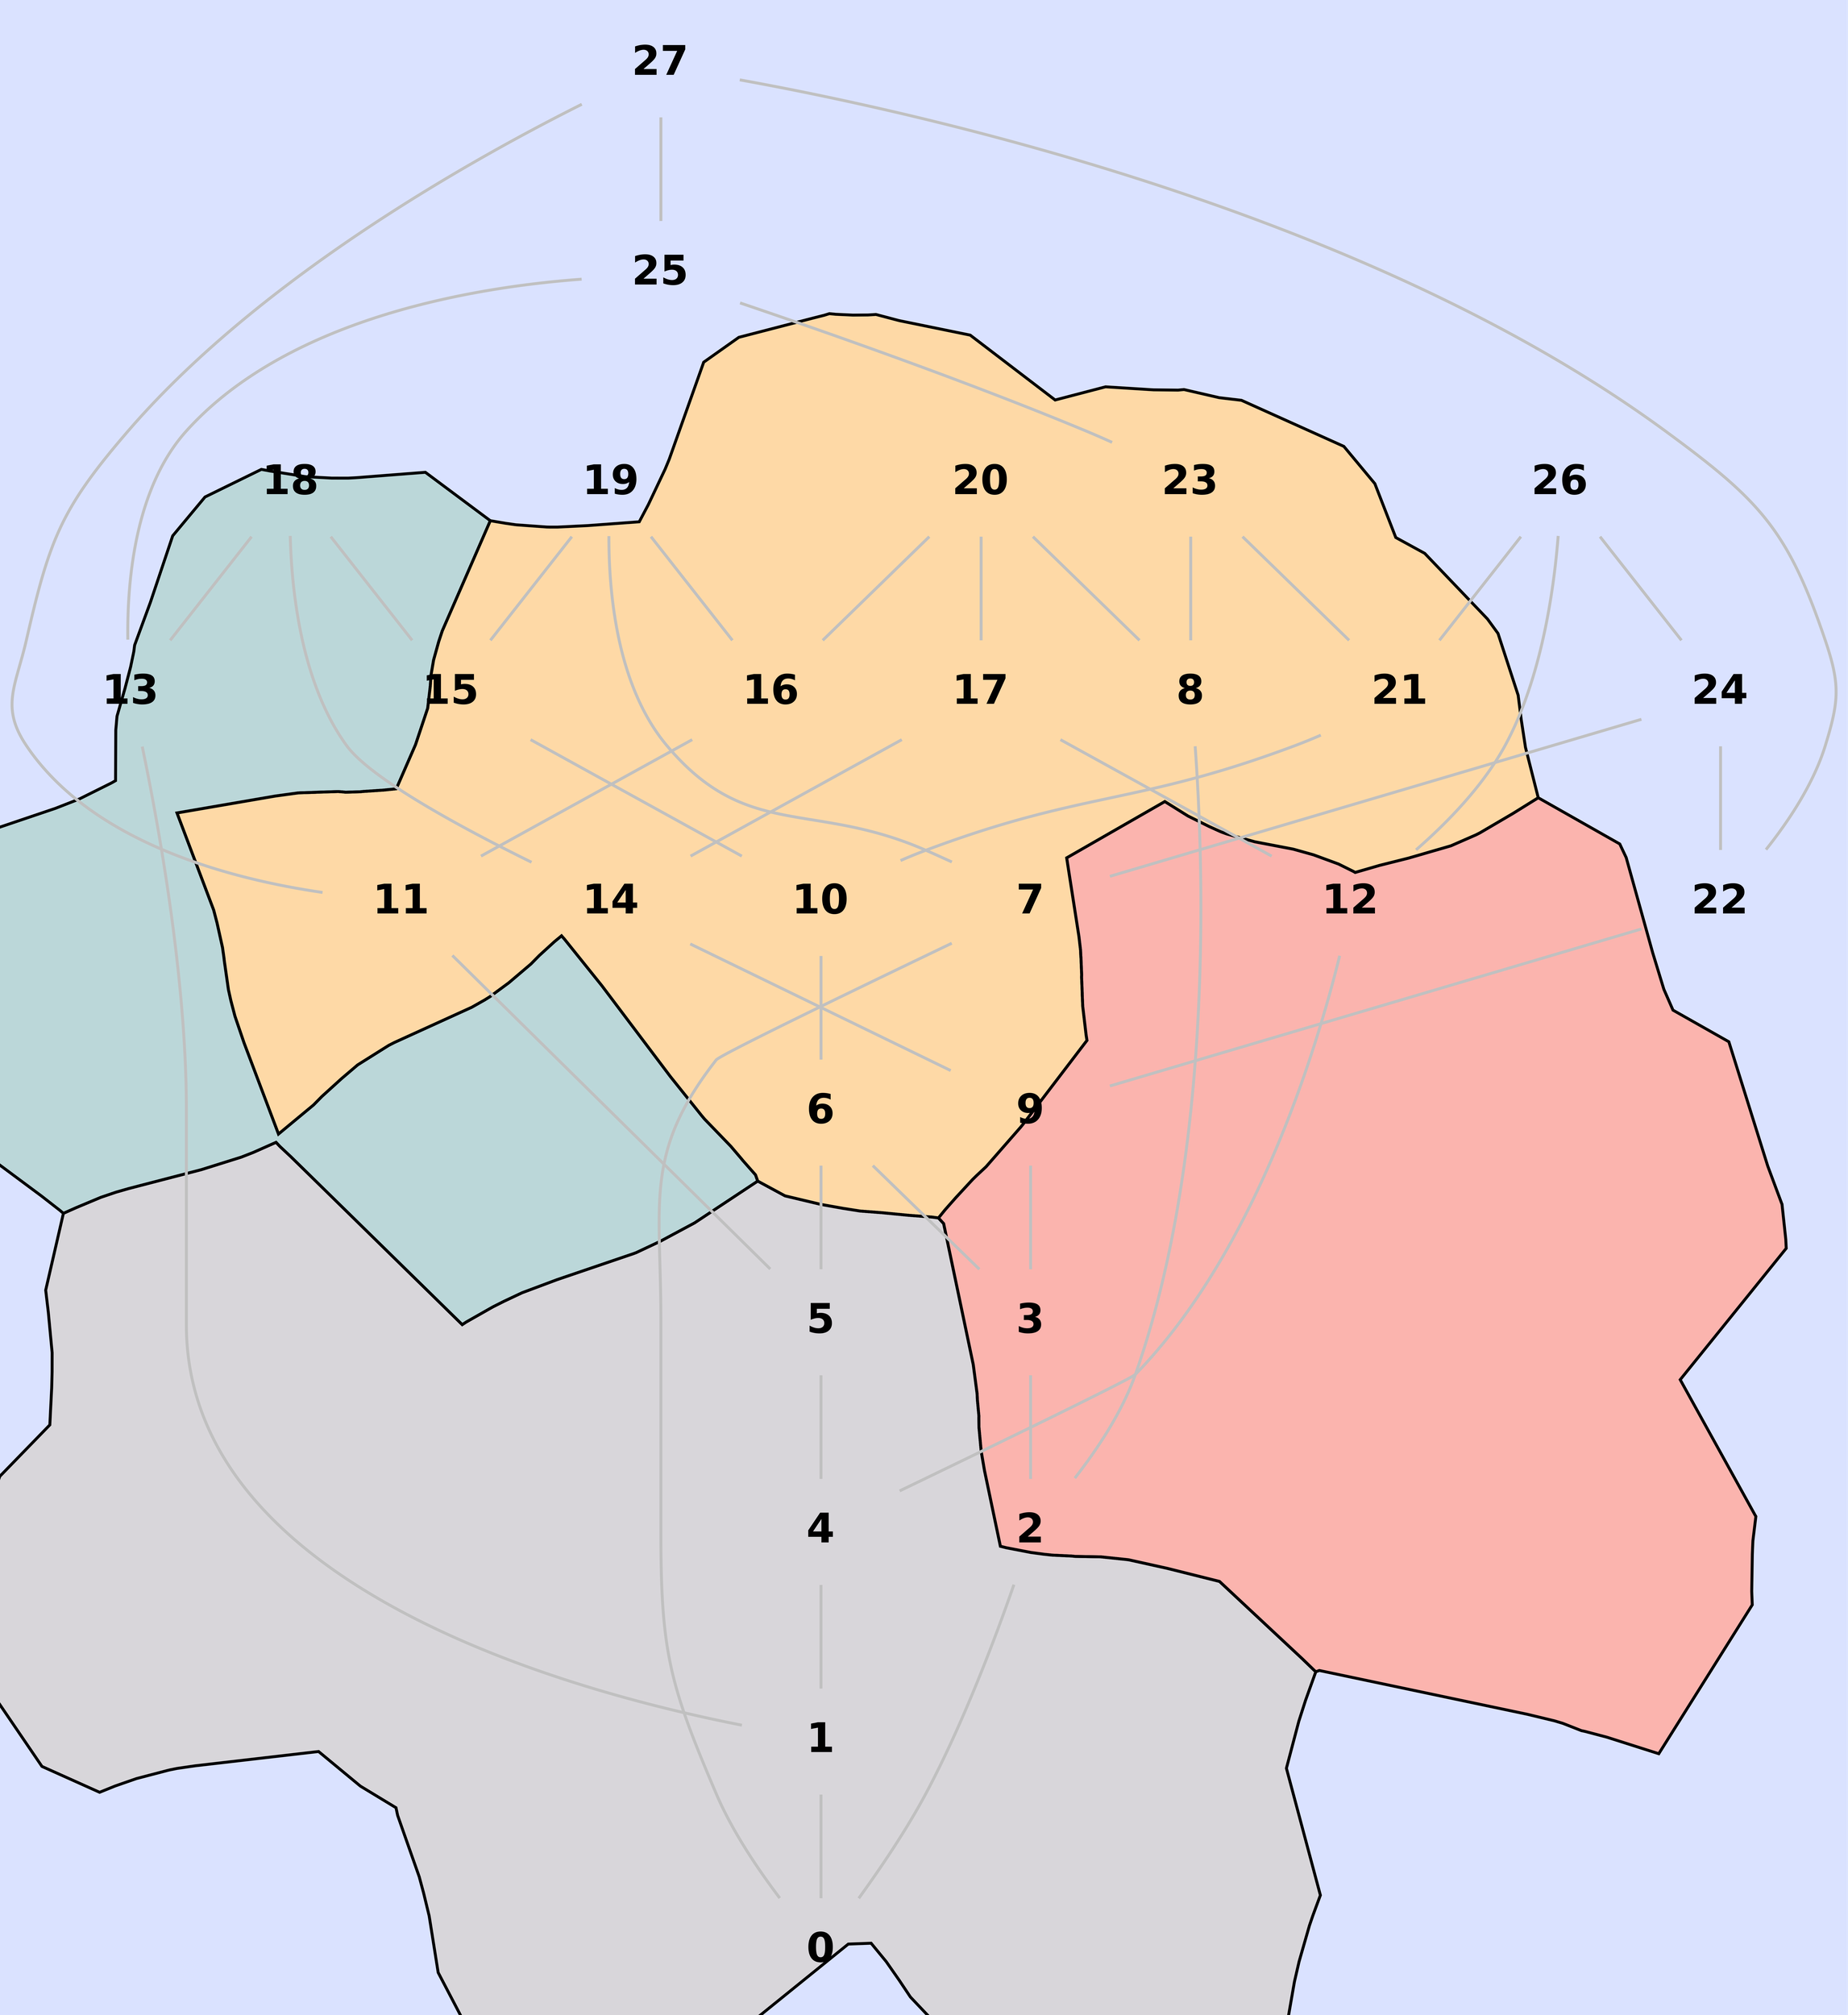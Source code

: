 graph {
	graph [_background=" c 7 -#bbd7d9 C 7 -#bbd7d9 P 120  175.357910 244.041107 187.338867 248.525970 213.531189 257.440704 214.543030 257.817200 222.853409 \
261.730530 234.579163 268.017822 256.282776 282.380981 255.522995 284.518799 251.175873 289.446686 250.563263 290.195557 247.042999 \
294.330109 238.010132 303.685333 237.040878 304.838989 226.265106 318.293579 202.737061 349.489594 189.832428 365.550476 188.889908 \
366.616516 186.411346 364.565430 181.242889 359.848938 178.388885 356.951141 170.773956 350.485107 164.289764 345.711151 162.463531 \
344.576538 158.072357 342.089935 157.711823 320.125885 156.068039 310.402863 156.068039 310.402863 157.711823 320.125885 158.072357 \
342.089935 131.486221 329.985291 129.539062 328.989838 118.852585 322.280243 113.343704 317.594482 106.590546 311.465149 103.683144 \
308.513123 91.663742 298.543274 79.823563 329.877625 76.707115 339.023163 75.286598 344.438782 74.463127 348.139313 73.023438 358.196198 \
72.936096 359.046478 72.428818 362.609772 70.549408 371.061676 69.398071 375.468048 56.797894 408.813660 90.556252 414.618134 98.245705 \
415.673126 99.181580 415.735474 104.412628 415.899933 104.855515 415.929596 112.153481 416.159637 113.735695 416.041809 114.728394 \
415.932678 119.748665 416.089966 120.745110 416.191864 127.760674 416.660004 131.862274 417.077942 132.129730 417.123932 138.727020 \
432.253204 142.913422 444.781982 143.812408 452.472809 144.036224 456.025055 144.942230 461.342438 146.701096 467.657318 147.916763 \
471.327606 164.421143 509.176270 142.115311 525.799988 118.131233 523.931519 115.622993 523.802185 109.947517 523.808716 100.955452 \
524.293945 88.876167 526.222351 85.779938 526.796997 66.424881 517.319153 55.325886 503.988159 47.662132 481.150879 42.252003 466.443146 \
41.959431 464.200165 40.857536 458.932007 38.888660 451.408722 36.191410 442.024872 35.775532 437.301147 35.691513 419.911835 34.402534 \
419.167450 23.199919 413.584686 15.078641 410.405762 16.022369 362.154755 16.022369 362.154755 15.078641 410.405762 -25.044716 396.839874 \
-44.716755 362.023590 -46.112953 359.675629 -44.573696 343.644409 -44.519245 335.783783 -44.684731 331.364044 -29.894360 307.070465 \
10.212512 277.288727 16.601795 272.307983 17.779211 271.305359 22.131281 273.240906 30.662102 276.812286 35.881577 278.580627 35.542698 \
303.012329 35.542698 303.012329 35.881577 278.580627 40.252609 279.831787 65.161575 286.306610 78.895325 290.614960 83.042152 292.238037 \
90.818062 295.690430 90.926033 295.584106 92.139999 294.288055 95.953705 290.711700 154.782028 233.077454 156.013748 233.892593 \
156.360977 234.100403 165.279602 239.165588 169.139999 241.109650 175.357910 244.041107 c 7 -#fed9a6 C 7 -#fed9a6 P 403  469.945770 \
390.817749 465.326538 429.831909 463.043884 431.585052 461.219360 411.589081 459.629120 435.146606 459.572632 435.224915 460.153961 \
437.166290 460.297760 438.694092 460.179779 439.979218 459.731964 440.369446 457.386932 441.712280 455.441162 442.269897 451.301758 \
442.269897 449.185516 441.659760 448.017090 440.989014 444.293182 456.080200 442.550201 473.319305 442.544189 473.315430 418.513580 \
459.438782 416.285583 457.984467 409.361450 452.932861 409.227722 452.843781 409.908386 477.071503 407.942749 489.146088 406.828827 \
488.821045 402.468292 488.821045 401.754456 489.028076 399.021637 477.133087 397.171265 489.559631 396.073944 488.535309 393.779144 \
477.011597 392.409271 485.294067 392.409271 485.294067 393.779144 477.011597 396.073944 488.535309 397.171265 489.559631 399.021637 \
477.133087 401.754456 489.028076 402.468292 488.821045 406.828827 488.821045 407.942749 489.146088 409.908386 477.071503 409.227722 \
452.843781 405.062683 449.514008 398.791321 443.640198 397.854095 444.572052 363.806763 443.017303 357.236725 441.225952 354.573853 \
443.407318 353.862427 444.820435 352.382996 446.368256 351.932922 446.671021 351.477448 447.145111 351.654266 448.953461 351.417725 \
451.354980 349.592743 452.472870 349.592743 452.472870 351.417725 451.354980 351.654266 448.953461 351.477448 447.145111 351.932922 \
446.671021 351.383606 422.709961 348.440887 445.267303 346.962128 444.827789 343.837433 444.827789 343.837433 444.827789 346.962128 \
444.827789 344.027496 421.528595 344.466217 397.461670 337.416931 397.937622 330.296234 397.960510 328.342987 398.219574 321.850067 \
398.868378 317.842865 399.397949 312.797180 400.226654 309.881531 400.985657 303.141968 407.350220 300.812073 418.777527 262.429047 \
428.248657 261.634399 429.113556 260.610992 429.497955 256.920685 432.903168 256.984344 433.116394 257.400818 437.329071 256.856232 \
437.833618 253.896851 439.615356 253.023148 439.866302 253.023148 439.866302 253.896851 439.615356 256.856232 437.833618 257.400818 \
437.329071 256.984344 433.116394 256.920685 432.903168 260.610992 429.497955 258.537567 416.016479 256.681061 432.689362 254.967072 \
431.702362 252.203629 430.895538 250.238083 430.895538 245.023041 432.545227 243.712631 433.310394 243.675888 433.251801 241.051712 \
430.426117 241.051712 430.426117 243.675888 433.251801 243.712631 433.310394 245.023041 432.545227 250.238083 430.895538 252.203629 \
430.895538 254.967072 431.702362 256.681061 432.689362 258.537567 416.016479 260.610992 429.497955 261.634399 429.113556 262.429047 \
428.248657 300.812073 418.777527 303.141968 407.350220 309.881531 400.985657 312.797180 400.226654 317.842865 399.397949 321.850067 \
398.868378 328.342987 398.219574 330.296234 397.960510 337.416931 397.937622 344.466217 397.461670 344.027496 421.528595 346.962128 \
444.827789 348.440887 445.267303 351.383606 422.709961 351.932922 446.671021 352.382996 446.368256 353.862427 444.820435 354.573853 \
443.407318 357.236725 441.225952 363.806763 443.017303 397.854095 444.572052 398.791321 443.640198 405.062683 449.514008 409.227722 \
452.843781 409.361450 452.932861 416.285583 457.984467 418.513580 459.438782 442.544189 473.315430 442.550201 473.319305 444.293182 \
456.080200 448.017090 440.989014 449.185516 441.659760 451.301758 442.269897 455.441162 442.269897 457.386932 441.712280 459.731964 \
440.369446 460.179779 439.979218 460.297760 438.694092 460.153961 437.166290 459.572632 435.224915 458.926239 434.847809 458.926239 \
434.847809 459.572632 435.224915 459.629120 435.146606 461.219360 411.589081 463.043884 431.585052 465.326538 429.831909 469.945770 \
390.817749 461.513702 388.378052 460.947784 388.708618 455.790466 391.269653 447.228851 394.416962 440.194733 396.385193 427.029907 \
398.905823 417.421570 401.590851 415.645813 402.237854 415.142334 402.443024 411.312775 404.173828 404.073456 407.763702 396.122467 \
412.728607 362.409271 393.381653 366.623138 366.349091 367.178802 361.624573 367.251221 359.844055 367.319977 358.980743 367.553986 \
353.273041 367.522858 352.422943 367.750610 346.883545 367.751587 346.433960 367.915039 342.443115 369.084869 332.556671 369.374847 \
330.696442 347.360077 301.833740 346.599487 300.903137 334.710144 287.305054 331.476959 284.288849 330.069794 282.908417 324.270325 \
276.632843 324.541809 343.260162 321.901947 342.475037 319.010284 342.475037 316.860504 343.113251 314.034760 344.835114 313.661591 \
346.093292 313.608276 346.659821 313.819183 348.880646 313.361298 349.383911 312.675507 349.877441 312.675507 349.877441 313.361298 \
349.383911 313.819183 348.880646 313.608276 346.659821 313.661591 346.093292 314.034760 344.835114 313.856781 344.564667 313.472534 \
326.563232 310.367340 340.908661 308.530060 339.254639 284.057037 339.588928 276.194672 326.565552 264.672211 305.544006 265.101562 \
347.204742 265.626465 351.417603 268.863342 362.202637 265.140961 366.245148 265.416992 367.197723 265.515381 368.264709 265.372742 \
369.817841 264.497223 370.632507 262.442169 371.863892 259.359161 372.783478 258.326019 372.783478 258.326019 372.783478 259.359161 \
372.783478 262.442169 371.863892 264.497223 370.632507 265.372742 369.817841 265.515381 368.264709 265.416992 367.197723 265.140961 \
366.245148 268.863342 362.202637 265.626465 351.417603 265.101562 347.204742 264.672211 305.544006 276.194672 326.565552 284.057037 \
339.588928 308.530060 339.254639 310.367340 340.908661 313.472534 326.563232 313.856781 344.564667 314.034760 344.835114 316.860504 \
343.113251 319.010284 342.475037 321.901947 342.475037 324.541809 343.260162 324.270325 276.632843 320.668579 272.558929 318.361725 \
269.721771 316.175568 270.020691 308.125732 270.635040 298.781097 271.540100 291.472260 272.097961 291.355255 272.113983 285.678497 \
273.007019 277.968475 274.376404 265.659363 277.307281 256.282776 282.380981 255.522995 284.518799 251.175873 289.446686 250.563263 \
290.195557 247.042999 294.330109 238.010132 303.685333 237.040878 304.838989 226.265106 318.293579 202.737061 349.489594 189.832428 \
365.550476 188.889908 366.616516 186.411346 364.565430 181.242889 359.848938 178.388885 356.951141 170.773956 350.485107 164.289764 \
345.711151 162.463531 344.576538 158.072357 342.089935 131.486221 329.985291 129.539062 328.989838 118.852585 322.280243 113.343704 \
317.594482 106.590546 311.465149 103.683144 308.513123 91.663742 298.543274 79.823563 329.877625 76.707115 339.023163 75.286598 \
344.438782 74.463127 348.139313 73.023438 358.196198 72.936096 359.046478 72.428818 362.609772 70.549408 371.061676 69.398071 375.468048 \
56.797894 408.813660 90.556252 414.618134 98.245705 415.673126 99.181580 415.735474 104.412628 415.899933 107.359154 376.653870 \
109.374977 374.994965 112.691635 389.732178 114.545097 406.076813 115.083923 399.005890 118.670364 373.240936 120.641006 373.240936 \
120.641006 373.240936 118.670364 373.240936 115.083923 399.005890 114.545097 406.076813 112.691635 389.732178 109.374977 374.994965 \
107.359154 376.653870 104.412628 415.899933 104.855515 415.929596 112.153481 416.159637 113.735695 416.041809 114.728394 415.932678 \
119.748665 416.089966 120.745110 416.191864 127.760674 416.660004 131.862274 417.077942 130.530075 385.259155 131.719131 376.453247 \
131.719131 376.453247 130.530075 385.259155 131.862274 417.077942 132.129730 417.123932 138.727020 432.253204 142.913422 444.781982 \
143.812408 452.472809 144.036224 456.025055 144.942230 461.342438 146.701096 467.657318 147.916763 471.327606 164.421143 509.176270 \
169.592239 508.300110 173.214844 507.774475 183.813782 507.008301 184.888611 506.983032 187.506912 506.985138 197.917755 507.500824 \
215.585327 508.803986 218.719696 514.725403 224.489426 526.917419 225.882874 530.285950 237.723831 563.611206 249.797012 572.154602 \
275.184204 578.738159 279.084930 579.719604 279.177734 550.326416 279.177734 550.326416 279.084930 579.719604 280.897858 580.283203 \
283.012970 580.067017 288.930908 579.787415 294.158478 579.828796 295.259064 537.883606 293.278748 525.711426 296.768555 523.588806 \
296.327454 519.151245 294.689972 518.183533 291.656219 517.257690 291.656219 517.257690 294.689972 518.183533 296.327454 519.151245 \
296.768555 523.588806 293.278748 525.711426 295.259064 537.883606 294.158478 579.828796 296.888580 580.001404 304.841858 577.896362 \
303.008423 556.332947 298.819214 526.018494 298.819214 526.018494 303.008423 556.332947 304.841858 577.896362 329.276215 572.906616 \
358.448456 550.629089 375.758606 555.155090 392.246033 554.117065 400.677124 554.025940 402.705841 554.216553 414.839813 551.418457 \
422.444458 550.526001 457.623016 534.695251 468.265381 521.897461 475.460083 503.396698 485.398773 497.960693 506.946045 475.432220 \
510.569244 470.464417 517.509277 449.175171 517.529053 448.913574 518.551941 440.866760 520.009338 431.322266 524.394348 414.031952 \
515.634766 408.588776 504.364197 401.980011 503.044617 401.306915 494.387787 397.521393 479.809052 393.293701 469.945770 390.817749 \
c 7 -#d8d6da C 7 -#d8d6da P 351  390.804230 1.178511 392.135468 10.183483 392.135468 10.183483 390.804230 1.178511 391.754150 -43.727352 \
392.790802 -43.750431 425.868896 -32.676647 435.535614 -20.632540 435.980804 -19.319971 440.650452 7.464395 442.249969 14.384094 \
445.801910 26.721901 446.992157 30.200056 449.553772 37.137306 437.886169 80.736053 430.885284 78.109741 367.348724 90.906708 366.207275 \
92.649368 364.079376 93.854797 361.794586 96.349609 361.686279 96.430367 360.551880 95.381149 359.331940 94.671127 355.964874 93.674950 \
354.481171 93.674950 351.085815 94.715736 348.278076 96.454269 348.076508 72.781776 345.104919 92.142136 346.333954 94.749565 347.552765 \
96.175087 308.357513 93.713631 308.274689 90.345963 305.294037 90.517776 273.916077 89.638428 273.011810 81.768837 269.866425 92.456490 \
266.935577 84.388176 265.685333 41.378361 264.384308 42.557472 212.260452 38.958424 212.202515 38.914188 211.980042 38.804924 211.779419 \
38.987160 210.048370 40.028854 206.344528 41.195225 203.253189 41.195225 201.328568 40.619354 200.557404 59.857315 197.559982 40.391090 \
196.412247 41.505493 196.339844 41.542942 196.339844 41.542942 196.412247 41.505493 197.559982 40.391090 200.557404 59.857315 201.328568 \
40.619354 203.253189 41.195225 206.344528 41.195225 210.048370 40.028854 211.779419 38.987160 211.980042 38.804924 212.202515 38.914188 \
212.260452 38.958424 264.384308 42.557472 265.685333 41.378361 266.935577 84.388176 269.866425 92.456490 269.879578 92.837914 268.209290 \
95.591324 264.278870 93.095398 263.846588 92.970261 260.520538 92.970261 260.520538 92.970261 263.846588 92.970261 264.278870 93.095398 \
268.209290 95.591324 268.322418 95.974342 267.972626 99.499649 264.807159 101.458969 263.634399 101.802719 263.634399 101.802719 \
264.807159 101.458969 267.972626 99.499649 268.322418 95.974342 268.209290 95.591324 269.879578 92.837914 269.866425 92.456490 273.011810 \
81.768837 273.916077 89.638428 305.294037 90.517776 308.274689 90.345963 308.357513 93.713631 347.552765 96.175087 346.333954 94.749565 \
345.104919 92.142136 348.076508 72.781776 348.278076 96.454269 351.085815 94.715736 354.481171 93.674950 355.964874 93.674950 359.331940 \
94.671127 360.551880 95.381149 361.686279 96.430367 361.794586 96.349609 364.079376 93.854797 366.207275 92.649368 367.348724 90.906708 \
430.885284 78.109741 437.886169 80.736053 442.144623 96.857384 444.461487 104.068214 447.980133 113.863510 447.282318 114.517326 \
443.318207 118.355049 414.902496 144.894623 396.944092 149.388733 383.768890 152.312759 383.182281 152.391251 374.114227 153.341660 \
365.305847 153.490753 364.044952 153.623138 357.558716 153.922211 354.767731 154.213974 350.141693 154.833206 341.680023 156.461853 \
339.636444 156.973251 334.168365 183.010681 297.840393 187.731812 296.358429 189.214371 295.570557 189.541901 293.985687 190.988602 \
292.556335 193.286133 289.469238 191.362503 286.872375 190.581360 284.605255 190.581360 283.267822 190.970581 280.402039 180.928558 \
278.131805 191.651550 276.547028 190.676514 269.616791 194.016403 254.766083 194.600845 254.671188 193.987900 241.449036 194.075195 \
236.104370 192.531418 236.351746 148.149170 231.853943 147.442230 228.351257 146.669739 226.502609 146.203308 223.124985 145.133041 \
218.720901 136.690506 214.405548 124.009743 175.230377 129.549438 174.031631 130.998581 172.541580 131.609344 169.354919 134.615036 \
168.855209 134.162201 166.906296 133.036697 164.416565 132.325546 161.796722 132.325546 161.796722 132.325546 164.416565 132.325546 \
166.906296 133.036697 168.855209 134.162201 169.354919 134.615036 172.541580 131.609344 174.031631 130.998581 175.230377 129.549438 \
214.405548 124.009743 218.720901 136.690506 223.124985 145.133041 217.227997 150.596283 215.593185 151.920990 212.226440 154.839096 \
212.364792 160.266846 212.364792 160.266846 212.226440 154.839096 215.593185 151.920990 217.227997 150.596283 223.124985 145.133041 \
226.502609 146.203308 228.351257 146.669739 227.969742 196.821838 226.080627 196.255753 221.289001 196.255753 220.704865 196.425079 \
220.704865 196.425079 221.289001 196.255753 226.080627 196.255753 227.969742 196.821838 228.351257 146.669739 231.853943 147.442230 \
236.351746 148.149170 236.104370 192.531418 233.792267 194.281052 232.641159 196.735641 231.476486 198.066467 230.637009 198.694321 \
230.760681 200.000504 230.548019 202.212860 230.428436 202.616852 226.815399 204.834183 226.267319 204.990494 221.864151 204.990494 \
220.639786 204.636993 220.639786 204.636993 221.864151 204.990494 226.267319 204.990494 226.815399 204.834183 230.428436 202.616852 \
230.548019 202.212860 230.760681 200.000504 230.637009 198.694321 231.476486 198.066467 232.641159 196.735641 233.792267 194.281052 \
236.104370 192.531418 241.449036 194.075195 254.671188 193.987900 254.766083 194.600845 269.616791 194.016403 276.547028 190.676514 \
278.131805 191.651550 280.402039 180.928558 283.267822 190.970581 284.605255 190.581360 286.872375 190.581360 289.469238 191.362503 \
292.556335 193.286133 293.985687 190.988602 295.570557 189.541901 296.358429 189.214371 297.840393 187.731812 334.168365 183.010681 \
333.039673 189.595276 332.276154 197.854385 332.235870 201.024857 332.253876 201.692017 331.748657 207.138016 331.626526 209.463776 \
330.321716 219.327194 320.146271 267.779602 320.107788 267.823120 318.361725 269.721771 316.175568 270.020691 308.125732 270.635040 \
298.781097 271.540100 291.472260 272.097961 291.355255 272.113983 285.678497 273.007019 277.968475 274.376404 265.659363 277.307281 \
256.282776 282.380981 234.579163 268.017822 222.853409 261.730530 214.543030 257.817200 213.531189 257.440704 187.338867 248.525970 \
175.357910 244.041107 169.139999 241.109650 165.279602 239.165588 156.360977 234.100403 156.013748 233.892593 154.782028 233.077454 \
95.953705 290.711700 92.139999 294.288055 91.923546 286.969025 93.014641 230.658524 104.426994 228.648727 105.205162 228.608368 \
154.564362 231.939941 153.929108 226.877625 87.958199 222.260315 87.820312 220.737366 87.283936 220.264404 85.122627 219.010757 \
82.851303 218.344025 82.851303 218.344025 85.122627 219.010757 87.283936 220.264404 87.820312 220.737366 87.958199 222.260315 153.929108 \
226.877625 154.564362 231.939941 105.205162 228.608368 104.426994 228.648727 93.014641 230.658524 91.923546 286.969025 92.139999 \
294.288055 90.926033 295.584106 90.818062 295.690430 83.042152 292.238037 78.895325 290.614960 65.161575 286.306610 40.252609 279.831787 \
35.881577 278.580627 30.662102 276.812286 22.131281 273.240906 17.779211 271.305359 11.697121 244.928772 12.585666 237.434464 13.911119 \
223.445145 13.898108 216.854004 13.754057 211.339111 13.117763 198.659698 -4.086069 180.958847 -12.895233 155.204651 36.311695 145.224701 \
36.311695 145.224701 -12.895233 155.204651 -16.751871 144.849808 -15.391691 141.327988 -11.597813 128.676132 -7.005706 106.943649 \
10.412816 81.367630 30.214800 72.482719 35.550537 74.641975 42.899456 77.197311 54.115818 80.130951 56.806538 80.676575 63.021141 \
81.576935 105.433922 86.487595 119.806061 74.595757 132.028519 67.183418 132.583679 64.562447 140.010971 43.450630 141.518356 37.865250 \
143.418610 30.026966 146.514069 10.580251 156.122986 -7.794838 190.422607 -22.374018 192.598328 -22.471031 195.879257 -22.705635 \
208.439865 -24.625549 215.511566 -26.274740 225.037079 -29.261978 227.426056 -28.109972 287.383972 20.357492 295.230652 20.654106 \
300.413391 14.342746 304.898590 7.916240 308.717987 2.191984 342.918915 -33.933601 360.750549 -36.640205 375.923218 -39.406528 377.407410 \
-39.807907 383.113495 -41.521538 383.176544 -41.542320 388.985657 -43.807552 391.754150 -43.727352 390.804230 1.178511 c 7 -#fbb4ae \
C 7 -#fbb4ae P 291  367.251221 359.844055 367.178802 361.624573 366.623138 366.349091 402.113708 365.088867 404.457275 389.275909 \
405.596130 374.966003 404.688599 362.829254 407.999390 359.476807 407.550049 357.981232 407.467224 357.102203 407.600647 355.673645 \
411.646454 353.136139 412.580994 352.866730 415.091461 352.866730 415.091461 352.866730 412.580994 352.866730 411.646454 353.136139 \
407.600647 355.673645 407.467224 357.102203 407.550049 357.981232 407.999390 359.476807 404.688599 362.829254 405.596130 374.966003 \
404.457275 389.275909 402.113708 365.088867 366.623138 366.349091 362.409271 393.381653 396.122467 412.728607 404.073456 407.763702 \
411.312775 404.173828 415.142334 402.443024 415.645813 402.237854 417.421570 401.590851 427.029907 398.905823 426.756012 394.118805 \
426.756012 394.118805 427.029907 398.905823 440.194733 396.385193 447.228851 394.416962 455.790466 391.269653 460.947784 388.708618 \
461.513702 388.378052 469.945770 390.817749 479.809052 393.293701 494.387787 397.521393 494.082764 386.731598 493.031311 372.162506 \
491.895081 364.825378 491.853943 349.580231 491.853943 349.580231 491.895081 364.825378 493.031311 372.162506 494.082764 386.731598 \
494.387787 397.521393 503.044617 401.306915 504.364197 401.980011 506.324341 363.715454 508.780518 352.621765 506.136292 349.816101 \
504.979706 349.043640 505.311615 345.682770 505.249420 345.030426 504.371002 344.200500 501.963562 342.758331 500.454102 342.324280 \
497.404419 342.324280 497.404419 342.324280 500.454102 342.324280 501.963562 342.758331 504.371002 344.200500 505.249420 345.030426 \
505.311615 345.682770 504.979706 349.043640 506.136292 349.816101 508.780518 352.621765 506.324341 363.715454 504.364197 401.980011 \
515.634766 408.588776 524.394348 414.031952 552.391235 398.163208 554.602600 393.489838 563.704651 360.807800 567.540833 348.255920 \
570.682617 341.087677 589.866760 330.231476 603.226562 287.544708 608.035217 274.646576 608.124207 274.464417 609.421692 262.365936 \
609.571533 259.341034 609.574829 259.296326 573.157776 214.183395 598.911438 167.615936 599.148621 167.212097 598.124573 158.830856 \
597.929871 154.247314 597.728821 141.523697 597.903381 136.853592 565.796021 85.731926 547.899048 91.427307 547.087585 119.875397 \
547.740173 146.734314 547.740173 146.734314 547.087585 119.875397 547.899048 91.427307 540.445068 93.395042 539.229980 93.649147 \
532.855347 96.153976 529.987732 97.017403 520.679260 99.263420 449.184082 114.315071 447.980133 113.863510 447.282318 114.517326 \
443.318207 118.355049 414.902496 144.894623 419.728210 190.363892 450.712463 195.341904 452.841583 197.683411 453.059631 197.810226 \
453.897339 198.737061 444.167328 201.757324 455.935699 204.102325 456.294189 200.437088 459.195496 198.713394 460.395599 198.367737 \
465.118195 198.367737 466.872314 198.869659 468.645538 199.878098 472.770477 166.937088 472.770477 166.937088 468.645538 199.878098 \
469.150909 200.325119 469.312500 201.990921 469.036743 204.766464 469.627991 205.379288 469.751343 205.577347 468.729401 225.359543 \
470.541046 264.954254 470.524017 268.452087 476.508820 263.408630 520.157104 268.940094 520.157104 268.940094 476.508820 263.408630 \
470.524017 268.452087 470.541046 264.954254 468.729401 225.359543 469.751343 205.577347 469.627991 205.379288 469.036743 204.766464 \
469.312500 201.990921 469.150909 200.325119 468.645538 199.878098 466.872314 198.869659 465.118195 198.367737 460.395599 198.367737 \
459.195496 198.713394 456.294189 200.437088 455.935699 204.102325 455.977020 204.541336 456.812805 205.330963 457.861450 205.963776 \
459.908356 220.432343 459.470062 261.930756 457.473755 260.637756 446.361877 254.283997 423.304108 242.057007 412.618439 245.666138 \
410.805084 270.296783 411.497742 281.858612 411.497742 281.858612 410.805084 270.296783 412.618439 245.666138 423.304108 242.057007 \
446.361877 254.283997 457.473755 260.637756 459.470062 261.930756 459.908356 220.432343 457.861450 205.963776 456.812805 205.330963 \
455.977020 204.541336 455.935699 204.102325 444.167328 201.757324 453.897339 198.737061 453.059631 197.810226 452.841583 197.683411 \
450.712463 195.341904 419.728210 190.363892 414.902496 144.894623 396.944092 149.388733 390.125488 200.877991 390.125488 200.877991 \
396.944092 149.388733 383.768890 152.312759 383.182281 152.391251 374.114227 153.341660 365.305847 153.490753 364.044952 153.623138 \
366.832092 192.713898 365.871704 200.978806 365.871704 200.978806 366.832092 192.713898 364.044952 153.623138 357.558716 153.922211 \
354.767731 154.213974 350.141693 154.833206 341.680023 156.461853 339.636444 156.973251 334.168365 183.010681 333.039673 189.595276 \
332.276154 197.854385 332.235870 201.024857 332.253876 201.692017 331.748657 207.138016 331.626526 209.463776 330.321716 219.327194 \
360.336670 215.788956 366.120575 216.831116 368.233582 215.192291 372.017029 238.874908 371.177429 211.006302 371.366272 210.796112 \
374.332184 212.616165 374.332184 212.616165 371.366272 210.796112 371.177429 211.006302 372.017029 238.874908 368.233582 215.192291 \
366.120575 216.831116 360.336670 215.788956 330.321716 219.327194 320.146271 267.779602 320.107788 267.823120 318.361725 269.721771 \
320.668579 272.558929 324.270325 276.632843 330.069794 282.908417 331.476959 284.288849 334.710144 287.305054 346.599487 300.903137 \
347.360077 301.833740 387.089386 297.015350 389.688354 293.901520 390.055176 293.654144 388.532776 324.945801 393.720581 323.935608 \
393.820068 307.046082 391.647064 292.514130 392.679749 291.392059 392.641754 290.995392 393.032471 287.098114 393.609680 286.566437 \
395.237854 285.618439 396.582733 285.227295 396.582733 285.227295 395.237854 285.618439 393.609680 286.566437 393.032471 287.098114 \
392.641754 290.995392 392.679749 291.392059 391.647064 292.514130 393.820068 307.046082 393.720581 323.935608 396.528748 323.692749 \
401.371552 323.535828 404.162720 323.596954 406.113403 323.428436 406.715637 323.441528 409.433350 323.205902 409.849945 306.980896 \
409.849945 306.980896 409.433350 323.205902 406.715637 323.441528 406.113403 323.428436 404.162720 323.596954 401.371552 323.535828 \
396.528748 323.692749 393.720581 323.935608 388.532776 324.945801 390.055176 293.654144 389.688354 293.901520 387.089386 297.015350 \
347.360077 301.833740 369.374847 330.696442 369.084869 332.556671 367.915039 342.443115 367.751587 346.433960 367.750610 346.883545 \
367.522858 352.422943 367.553986 353.273041 367.319977 358.980743 367.251221 359.844055 c 7 -#000000 L 109  34.402534 419.167450 \
35.691513 419.911835 35.775532 437.301147 36.191410 442.024872 38.888660 451.408722 40.857536 458.932007 41.959431 464.200165 42.252003 \
466.443146 47.662132 481.150879 55.325886 503.988159 66.424881 517.319153 85.779938 526.796997 88.876167 526.222351 100.955452 524.293945 \
109.947517 523.808716 115.622993 523.802185 118.131233 523.931519 142.115311 525.799988 164.421143 509.176270 147.916763 471.327606 \
146.701096 467.657318 144.942230 461.342438 144.036224 456.025055 143.812408 452.472809 142.913422 444.781982 138.727020 432.253204 \
132.129730 417.123932 131.862274 417.077942 127.760674 416.660004 120.745110 416.191864 119.748665 416.089966 114.728394 415.932678 \
113.735695 416.041809 112.153481 416.159637 104.855515 415.929596 104.412628 415.899933 99.181580 415.735474 98.245705 415.673126 \
90.556252 414.618134 56.797894 408.813660 69.398071 375.468048 70.549408 371.061676 72.428818 362.609772 72.936096 359.046478 73.023438 \
358.196198 74.463127 348.139313 75.286598 344.438782 76.707115 339.023163 79.823563 329.877625 91.663742 298.543274 103.683144 308.513123 \
106.590546 311.465149 113.343704 317.594482 118.852585 322.280243 129.539062 328.989838 131.486221 329.985291 158.072357 342.089935 \
162.463531 344.576538 164.289764 345.711151 170.773956 350.485107 178.388885 356.951141 181.242889 359.848938 186.411346 364.565430 \
188.889908 366.616516 189.832428 365.550476 202.737061 349.489594 226.265106 318.293579 237.040878 304.838989 238.010132 303.685333 \
247.042999 294.330109 250.563263 290.195557 251.175873 289.446686 255.522995 284.518799 256.282776 282.380981 234.579163 268.017822 \
222.853409 261.730530 214.543030 257.817200 213.531189 257.440704 187.338867 248.525970 175.357910 244.041107 169.139999 241.109650 \
165.279602 239.165588 156.360977 234.100403 156.013748 233.892593 154.782028 233.077454 95.953705 290.711700 92.139999 294.288055 \
90.926033 295.584106 90.818062 295.690430 83.042152 292.238037 78.895325 290.614960 65.161575 286.306610 40.252609 279.831787 35.881577 \
278.580627 30.662102 276.812286 22.131281 273.240906 17.779211 271.305359 16.601795 272.307983 10.212512 277.288727 -29.894360 307.070465 \
-44.684731 331.364044 -44.519245 335.783783 -44.573696 343.644409 -46.112953 359.675629 -44.716755 362.023590 -25.044716 396.839874 \
15.078641 410.405762 23.199919 413.584686 34.402534 419.167450 c 7 -#000000 L 142  173.214844 507.774475 169.592239 508.300110 164.421143 \
509.176270 147.916763 471.327606 146.701096 467.657318 144.942230 461.342438 144.036224 456.025055 143.812408 452.472809 142.913422 \
444.781982 138.727020 432.253204 132.129730 417.123932 131.862274 417.077942 127.760674 416.660004 120.745110 416.191864 119.748665 \
416.089966 114.728394 415.932678 113.735695 416.041809 112.153481 416.159637 104.855515 415.929596 104.412628 415.899933 99.181580 \
415.735474 98.245705 415.673126 90.556252 414.618134 56.797894 408.813660 69.398071 375.468048 70.549408 371.061676 72.428818 362.609772 \
72.936096 359.046478 73.023438 358.196198 74.463127 348.139313 75.286598 344.438782 76.707115 339.023163 79.823563 329.877625 91.663742 \
298.543274 103.683144 308.513123 106.590546 311.465149 113.343704 317.594482 118.852585 322.280243 129.539062 328.989838 131.486221 \
329.985291 158.072357 342.089935 162.463531 344.576538 164.289764 345.711151 170.773956 350.485107 178.388885 356.951141 181.242889 \
359.848938 186.411346 364.565430 188.889908 366.616516 189.832428 365.550476 202.737061 349.489594 226.265106 318.293579 237.040878 \
304.838989 238.010132 303.685333 247.042999 294.330109 250.563263 290.195557 251.175873 289.446686 255.522995 284.518799 256.282776 \
282.380981 265.659363 277.307281 277.968475 274.376404 285.678497 273.007019 291.355255 272.113983 291.472260 272.097961 298.781097 \
271.540100 308.125732 270.635040 316.175568 270.020691 318.361725 269.721771 320.668579 272.558929 324.270325 276.632843 330.069794 \
282.908417 331.476959 284.288849 334.710144 287.305054 346.599487 300.903137 347.360077 301.833740 369.374847 330.696442 369.084869 \
332.556671 367.915039 342.443115 367.751587 346.433960 367.750610 346.883545 367.522858 352.422943 367.553986 353.273041 367.319977 \
358.980743 367.251221 359.844055 367.178802 361.624573 366.623138 366.349091 362.409271 393.381653 396.122467 412.728607 404.073456 \
407.763702 411.312775 404.173828 415.142334 402.443024 415.645813 402.237854 417.421570 401.590851 427.029907 398.905823 440.194733 \
396.385193 447.228851 394.416962 455.790466 391.269653 460.947784 388.708618 461.513702 388.378052 469.945770 390.817749 479.809052 \
393.293701 494.387787 397.521393 503.044617 401.306915 504.364197 401.980011 515.634766 408.588776 524.394348 414.031952 520.009338 \
431.322266 518.551941 440.866760 517.529053 448.913574 517.509277 449.175171 510.569244 470.464417 506.946045 475.432220 485.398773 \
497.960693 475.460083 503.396698 468.265381 521.897461 457.623016 534.695251 422.444458 550.526001 414.839813 551.418457 402.705841 \
554.216553 400.677124 554.025940 392.246033 554.117065 375.758606 555.155090 358.448456 550.629089 329.276215 572.906616 304.841858 \
577.896362 296.888580 580.001404 294.158478 579.828796 288.930908 579.787415 283.012970 580.067017 280.897858 580.283203 279.084930 \
579.719604 275.184204 578.738159 249.797012 572.154602 237.723831 563.611206 225.882874 530.285950 224.489426 526.917419 218.719696 \
514.725403 215.585327 508.803986 197.917755 507.500824 187.506912 506.985138 184.888611 506.983032 183.813782 507.008301 173.214844 \
507.774475 c 7 -#000000 L 119  54.115818 80.130951 42.899456 77.197311 35.550537 74.641975 30.214800 72.482719 10.412816 81.367630 \
-7.005706 106.943649 -11.597813 128.676132 -15.391691 141.327988 -16.751871 144.849808 -12.895233 155.204651 -4.086069 180.958847 \
13.117763 198.659698 13.754057 211.339111 13.898108 216.854004 13.911119 223.445145 12.585666 237.434464 11.697121 244.928772 17.779211 \
271.305359 22.131281 273.240906 30.662102 276.812286 35.881577 278.580627 40.252609 279.831787 65.161575 286.306610 78.895325 290.614960 \
83.042152 292.238037 90.818062 295.690430 90.926033 295.584106 92.139999 294.288055 95.953705 290.711700 154.782028 233.077454 156.013748 \
233.892593 156.360977 234.100403 165.279602 239.165588 169.139999 241.109650 175.357910 244.041107 187.338867 248.525970 213.531189 \
257.440704 214.543030 257.817200 222.853409 261.730530 234.579163 268.017822 256.282776 282.380981 265.659363 277.307281 277.968475 \
274.376404 285.678497 273.007019 291.355255 272.113983 291.472260 272.097961 298.781097 271.540100 308.125732 270.635040 316.175568 \
270.020691 318.361725 269.721771 320.107788 267.823120 320.146271 267.779602 330.321716 219.327194 331.626526 209.463776 331.748657 \
207.138016 332.253876 201.692017 332.235870 201.024857 332.276154 197.854385 333.039673 189.595276 334.168365 183.010681 339.636444 \
156.973251 341.680023 156.461853 350.141693 154.833206 354.767731 154.213974 357.558716 153.922211 364.044952 153.623138 365.305847 \
153.490753 374.114227 153.341660 383.182281 152.391251 383.768890 152.312759 396.944092 149.388733 414.902496 144.894623 443.318207 \
118.355049 447.282318 114.517326 447.980133 113.863510 444.461487 104.068214 442.144623 96.857384 437.886169 80.736053 449.553772 \
37.137306 446.992157 30.200056 445.801910 26.721901 442.249969 14.384094 440.650452 7.464395 435.980804 -19.319971 435.535614 -20.632540 \
425.868896 -32.676647 392.790802 -43.750431 391.754150 -43.727352 388.985657 -43.807552 383.176544 -41.542320 383.113495 -41.521538 \
377.407410 -39.807907 375.923218 -39.406528 360.750549 -36.640205 342.918915 -33.933601 308.717987 2.191984 304.898590 7.916240 \
300.413391 14.342746 295.230652 20.654106 287.383972 20.357492 227.426056 -28.109972 225.037079 -29.261978 215.511566 -26.274740 \
208.439865 -24.625549 195.879257 -22.705635 192.598328 -22.471031 190.422607 -22.374018 156.122986 -7.794838 146.514069 10.580251 \
143.418610 30.026966 141.518356 37.865250 140.010971 43.450630 132.583679 64.562447 132.028519 67.183418 119.806061 74.595757 105.433922 \
86.487595 63.021141 81.576935 56.806538 80.676575 54.115818 80.130951 c 7 -#000000 L 92  598.911438 167.615936 599.148621 167.212097 \
598.124573 158.830856 597.929871 154.247314 597.728821 141.523697 597.903381 136.853592 565.796021 85.731926 547.899048 91.427307 \
540.445068 93.395042 539.229980 93.649147 532.855347 96.153976 529.987732 97.017403 520.679260 99.263420 449.184082 114.315071 447.980133 \
113.863510 447.282318 114.517326 443.318207 118.355049 414.902496 144.894623 396.944092 149.388733 383.768890 152.312759 383.182281 \
152.391251 374.114227 153.341660 365.305847 153.490753 364.044952 153.623138 357.558716 153.922211 354.767731 154.213974 350.141693 \
154.833206 341.680023 156.461853 339.636444 156.973251 334.168365 183.010681 333.039673 189.595276 332.276154 197.854385 332.235870 \
201.024857 332.253876 201.692017 331.748657 207.138016 331.626526 209.463776 330.321716 219.327194 320.146271 267.779602 320.107788 \
267.823120 318.361725 269.721771 320.668579 272.558929 324.270325 276.632843 330.069794 282.908417 331.476959 284.288849 334.710144 \
287.305054 346.599487 300.903137 347.360077 301.833740 369.374847 330.696442 369.084869 332.556671 367.915039 342.443115 367.751587 \
346.433960 367.750610 346.883545 367.522858 352.422943 367.553986 353.273041 367.319977 358.980743 367.251221 359.844055 367.178802 \
361.624573 366.623138 366.349091 362.409271 393.381653 396.122467 412.728607 404.073456 407.763702 411.312775 404.173828 415.142334 \
402.443024 415.645813 402.237854 417.421570 401.590851 427.029907 398.905823 440.194733 396.385193 447.228851 394.416962 455.790466 \
391.269653 460.947784 388.708618 461.513702 388.378052 469.945770 390.817749 479.809052 393.293701 494.387787 397.521393 503.044617 \
401.306915 504.364197 401.980011 515.634766 408.588776 524.394348 414.031952 552.391235 398.163208 554.602600 393.489838 563.704651 \
360.807800 567.540833 348.255920 570.682617 341.087677 589.866760 330.231476 603.226562 287.544708 608.035217 274.646576 608.124207 \
274.464417 609.421692 262.365936 609.571533 259.341034 609.574829 259.296326 573.157776 214.183395 598.911438 167.615936",
		bb="-46.113,-43.808,609.57,580.28",
		bgcolor="#dae2ff",
		forcelabels=false,
		outputorder=edgesfirst,
		overlap=prism,
		size="60,60!"
	];
	node [clustercolor=-1,
		fontname="Helvetica-Bold",
		height=0.0001,
		label="\N",
		margin=0,
		shape=plaintext,
		width=0.0001
	];
	edge [color=grey];
	0	 [cluster=4,
		clustercolor="#bbd7d9",
		height=0.5,
		pos="27,344.02",
		width=0.75];
	1	 [cluster=2,
		clustercolor="#fed9a6",
		height=0.5,
		pos="181.47,442.47",
		width=0.75];
	1 -- 0	 [pos="161.9,430 132.35,411.17 76.635,375.66 46.892,356.7"];
	2	 [cluster=4,
		clustercolor="#bbd7d9",
		height=0.5,
		pos="106.22,463.51",
		width=0.75];
	2 -- 0	 [pos="95.208,446.9 80.072,424.07 53.009,383.25 37.922,360.5"];
	3	 [cluster=4,
		clustercolor="#bbd7d9",
		height=0.5,
		pos="168.37,302.53",
		width=0.75];
	3 -- 2	 [pos="161.6,320.06 149.65,351.03 124.93,415.05 112.98,446"];
	4	 [cluster=2,
		clustercolor="#fed9a6",
		height=0.5,
		pos="345.04,449.2",
		width=0.75];
	4 -- 1	 [pos="318.03,448.09 287.72,446.84 238.84,444.83 208.52,443.58"];
	5	 [cluster=2,
		clustercolor="#fed9a6",
		height=0.5,
		pos="453.32,437.78",
		width=0.75];
	5 -- 4	 [pos="426.55,440.6 409.89,442.36 388.54,444.61 371.87,446.37"];
	6	 [cluster=2,
		clustercolor="#fed9a6",
		height=0.5,
		pos="250.65,435.46",
		width=0.75];
	6 -- 3	 [pos="240.23,418.63 224.4,393.06 194.48,344.72 178.71,319.23"];
	6 -- 5	 [pos="277.99,435.78 316.77,436.22 387.37,437.02 426.1,437.47"];
	7	 [cluster=3,
		clustercolor="#d8d6da",
		height=0.5,
		pos="48.546,137.82",
		width=0.75];
	7 -- 0	 [pos="46.634,156.12 42.535,195.35 32.944,287.13 28.877,326.06"];
	8	 [cluster=2,
		clustercolor="#fed9a6",
		height=0.5,
		pos="290.04,521.6",
		width=0.75];
	8 -- 2	 [pos="265.63,513.89 230.47,502.78 165.95,482.39 130.73,471.26"];
	9	 [cluster=3,
		clustercolor="#d8d6da",
		height=0.5,
		pos="261.64,97.386",
		width=0.75];
	9 -- 3	 [pos="253.68,114.88 236.06,153.63 193.9,246.37 176.3,285.08"];
	10	 [cluster=2,
		clustercolor="#fed9a6",
		height=0.5,
		pos="119.42,368.74",
		width=0.75];
	10 -- 6	 [pos="141.09,379.76 165.4,392.12 204.62,412.06 228.95,424.43"];
	11	 [cluster=1,
		clustercolor="#fbb4ae",
		height=0.5,
		pos="541.49,276.32",
		width=0.75];
	11 -- 5	 [pos="532.22,293.29 515.33,324.22 479.72,389.43 462.73,420.54"];
	12	 [cluster=1,
		clustercolor="#fbb4ae",
		height=0.5,
		pos="399.27,289.48",
		width=0.75];
	12 -- 4	 [pos="393.26,307.18 382.84,337.88 361.52,400.66 351.08,431.42"];
	13	 [cluster=2,
		clustercolor="#fed9a6",
		height=0.5,
		pos="320.47,346.99",
		width=0.75];
	13 -- 1	 [pos="301.43,360.06 274.82,378.35 226.77,411.35 200.27,429.55"];
	14	 [cluster=3,
		clustercolor="#d8d6da",
		height=0.5,
		pos="354.97,98.343",
		width=0.75];
	14 -- 9	 [pos="327.98,98.067 315.7,97.941 301.2,97.792 288.89,97.666"];
	15	 [cluster=3,
		clustercolor="#d8d6da",
		height=0.5,
		pos="80.844,222.75",
		width=0.75];
	15 -- 10	 [pos="85.574,240.66 92.977,268.67 107.22,322.59 114.65,350.69"];
	16	 [cluster=1,
		clustercolor="#fbb4ae",
		height=0.5,
		pos="378.13,208.89",
		width=0.75];
	16 -- 11	 [pos="401.19,218.41 432.23,231.22 487.16,253.89 518.28,266.74"];
	17	 [cluster=1,
		clustercolor="#fbb4ae",
		height=0.5,
		pos="462.7,202.78",
		width=0.75];
	17 -- 12	 [pos="450.77,219.09 439.43,234.59 422.47,257.77 411.15,273.24"];
	17 -- 14	 [pos="447.26,187.82 426.79,167.96 390.84,133.12 370.38,113.28"];
	18	 [cluster=3,
		clustercolor="#d8d6da",
		height=0.5,
		pos="223.96,200.53",
		width=0.75];
	18 -- 13	 [pos="234.85,217.05 253.38,245.17 290.87,302.07 309.48,330.31"];
	18 -- 14	 [pos="241.63,186.75 266.63,167.25 312.09,131.79 337.17,112.23"];
	18 -- 15	 [pos="197.38,204.66 171.67,208.65 132.94,214.66 107.29,218.65"];
	19	 [cluster=3,
		clustercolor="#d8d6da",
		height=0.5,
		pos="163.06,137.05",
		width=0.75];
	19 -- 7	 [pos="135.92,137.24 117.8,137.36 94.052,137.52 75.887,137.64"];
	19 -- 15	 [pos="148.36,152.38 133.4,167.97 110.34,192.01 95.416,207.57"];
	19 -- 16	 [pos="187.32,145.15 228.73,158.99 312.61,187 353.97,200.82"];
	20	 [cluster=1,
		clustercolor="#fbb4ae",
		height=0.5,
		pos="414.38,357.42",
		width=0.75];
	20 -- 8	 [pos="402.01,373.76 378.17,405.23 326.16,473.91 302.37,505.33"];
	20 -- 16	 [pos="410.01,339.5 403.04,310.95 389.5,255.45 382.52,226.87"];
	20 -- 17	 [pos="419.93,339.68 429.2,310.01 447.75,250.64 457.07,220.79"];
	21	 [cluster=2,
		clustercolor="#fed9a6",
		height=0.5,
		pos="258.47,368.12",
		width=0.75];
	21 -- 10	 [pos="231.33,368.24 206.82,368.35 170.97,368.51 146.49,368.62"];
	22	 [cluster=3,
		clustercolor="#d8d6da",
		height=0.5,
		pos="379.84,18",
		width=0.75];
	22 -- 9	 [pos="360.59,30.931 338.6,45.694 302.86,69.7 280.88,84.46"];
	23	 [cluster=2,
		clustercolor="#fed9a6",
		height=0.5,
		pos="404.7,493.22",
		width=0.75];
	23 -- 8	 [pos="379.25,499.52 360.25,504.22 334.4,510.62 315.42,515.32"];
	23 -- 21	 [pos="387.92,478.87 359.86,454.87 303.72,406.84 275.49,382.69"];
	24	 [cluster=3,
		clustercolor="#d8d6da",
		height=0.5,
		pos="205.17,36.853",
		width=0.75];
	24 -- 7	 [pos="185.65,49.437 155.64,68.786 98.473,105.64 68.312,125.08"];
	24 -- 22	 [pos="232.08,33.948 265,30.395 320.39,24.417 353.19,20.877"];
	25	 [cluster=1,
		clustercolor="#fbb4ae",
		height=0.5,
		pos="498.62,346.88",
		width=0.75];
	25 -- 13	 [pos="471.56,346.89 437.98,346.92 381.05,346.95 347.49,346.97"];
	25 -- 23	 [pos="487.84,363.67 469.73,391.9 433.38,448.53 415.34,476.63"];
	26	 [cluster=3,
		clustercolor="#d8d6da",
		height=0.5,
		pos="285.99,195.21",
		width=0.75];
	26 -- 12	 [pos="303.2,209.53 324.61,227.35 360.96,257.59 382.28,275.33"];
	26 -- 21	 [pos="283.1,213.39 277.8,246.68 266.59,317.07 261.32,350.19"];
	26 -- 24	 [pos="277.19,177.96 261.64,147.5 229.5,84.525 213.96,54.08"];
	27	 [cluster=1,
		clustercolor="#fbb4ae",
		height=0.5,
		pos="535.56,154.46",
		width=0.75];
	27 -- 11	 [pos="536.44,172.7 537.56,195.67 539.47,234.92 540.59,257.95"];
	27 -- 22	 [pos="519.19,140.11 489.36,113.97 426.47,58.864 396.46,32.564"];
	27 -- 25	 [pos="532.08,172.56 525.02,209.33 509.08,292.36 502.05,328.96"];
}
